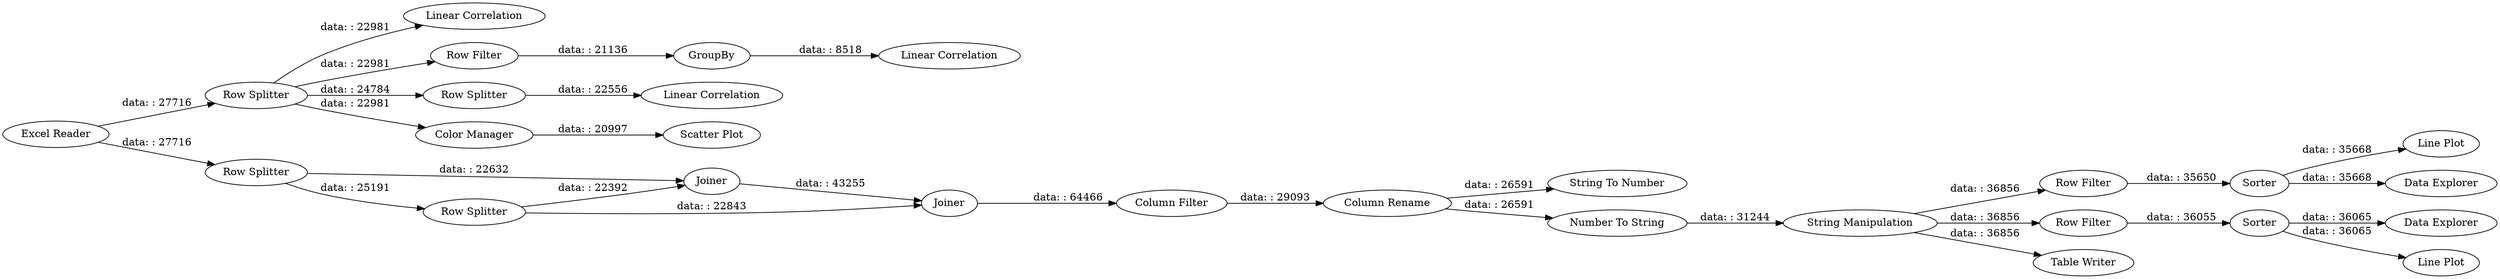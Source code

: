digraph {
	"-8470660621198805307_42" [label="Data Explorer"]
	"-8470660621198805307_31" [label=Sorter]
	"-8470660621198805307_33" [label="Line Plot"]
	"-1245187515827672378_22" [label=Joiner]
	"-8470660621198805307_37" [label="Linear Correlation"]
	"-8470660621198805307_129" [label="Row Splitter"]
	"-8470660621198805307_13" [label="Excel Reader"]
	"-8470660621198805307_30" [label="Row Filter"]
	"-8470660621198805307_165" [label="Linear Correlation"]
	"-1245187515827672378_24" [label="Column Filter"]
	"-8470660621198805307_32" [label="Line Plot"]
	"-8470660621198805307_174" [label="Scatter Plot"]
	"-1245187515827672378_16" [label="Row Splitter"]
	"-8470660621198805307_163" [label="Row Filter"]
	"-8470660621198805307_27" [label="Row Filter"]
	"-8470660621198805307_164" [label=GroupBy]
	"-1245187515827672378_23" [label=Joiner]
	"-1245187515827672378_127" [label="String To Number"]
	"-1245187515827672378_26" [label="String Manipulation"]
	"-1245187515827672378_19" [label="Row Splitter"]
	"-8470660621198805307_43" [label="Data Explorer"]
	"-8470660621198805307_125" [label="Table Writer"]
	"-1245187515827672378_126" [label="Column Rename"]
	"-8470660621198805307_167" [label="Row Splitter"]
	"-8470660621198805307_28" [label=Sorter]
	"-8470660621198805307_175" [label="Color Manager"]
	"-1245187515827672378_128" [label="Number To String"]
	"-8470660621198805307_133" [label="Linear Correlation"]
	"-1245187515827672378_128" -> "-1245187515827672378_26" [label="data: : 31244"]
	"-1245187515827672378_26" -> "-8470660621198805307_125" [label="data: : 36856"]
	"-8470660621198805307_129" -> "-8470660621198805307_167" [label="data: : 24784"]
	"-1245187515827672378_19" -> "-1245187515827672378_22" [label="data: : 22392"]
	"-8470660621198805307_167" -> "-8470660621198805307_133" [label="data: : 22556"]
	"-1245187515827672378_24" -> "-1245187515827672378_126" [label="data: : 29093"]
	"-8470660621198805307_30" -> "-8470660621198805307_31" [label="data: : 35650"]
	"-8470660621198805307_28" -> "-8470660621198805307_42" [label="data: : 36065"]
	"-1245187515827672378_26" -> "-8470660621198805307_30" [label="data: : 36856"]
	"-8470660621198805307_31" -> "-8470660621198805307_32" [label="data: : 35668"]
	"-1245187515827672378_22" -> "-1245187515827672378_23" [label="data: : 43255"]
	"-8470660621198805307_31" -> "-8470660621198805307_43" [label="data: : 35668"]
	"-1245187515827672378_19" -> "-1245187515827672378_23" [label="data: : 22843"]
	"-1245187515827672378_26" -> "-8470660621198805307_27" [label="data: : 36856"]
	"-8470660621198805307_164" -> "-8470660621198805307_165" [label="data: : 8518"]
	"-8470660621198805307_13" -> "-8470660621198805307_129" [label="data: : 27716"]
	"-1245187515827672378_23" -> "-1245187515827672378_24" [label="data: : 64466"]
	"-1245187515827672378_16" -> "-1245187515827672378_22" [label="data: : 22632"]
	"-8470660621198805307_13" -> "-1245187515827672378_16" [label="data: : 27716"]
	"-8470660621198805307_129" -> "-8470660621198805307_37" [label="data: : 22981"]
	"-8470660621198805307_163" -> "-8470660621198805307_164" [label="data: : 21136"]
	"-8470660621198805307_129" -> "-8470660621198805307_163" [label="data: : 22981"]
	"-8470660621198805307_175" -> "-8470660621198805307_174" [label="data: : 20997"]
	"-8470660621198805307_27" -> "-8470660621198805307_28" [label="data: : 36055"]
	"-8470660621198805307_129" -> "-8470660621198805307_175" [label="data: : 22981"]
	"-8470660621198805307_28" -> "-8470660621198805307_33" [label="data: : 36065"]
	"-1245187515827672378_126" -> "-1245187515827672378_128" [label="data: : 26591"]
	"-1245187515827672378_126" -> "-1245187515827672378_127" [label="data: : 26591"]
	"-1245187515827672378_16" -> "-1245187515827672378_19" [label="data: : 25191"]
	rankdir=LR
}
